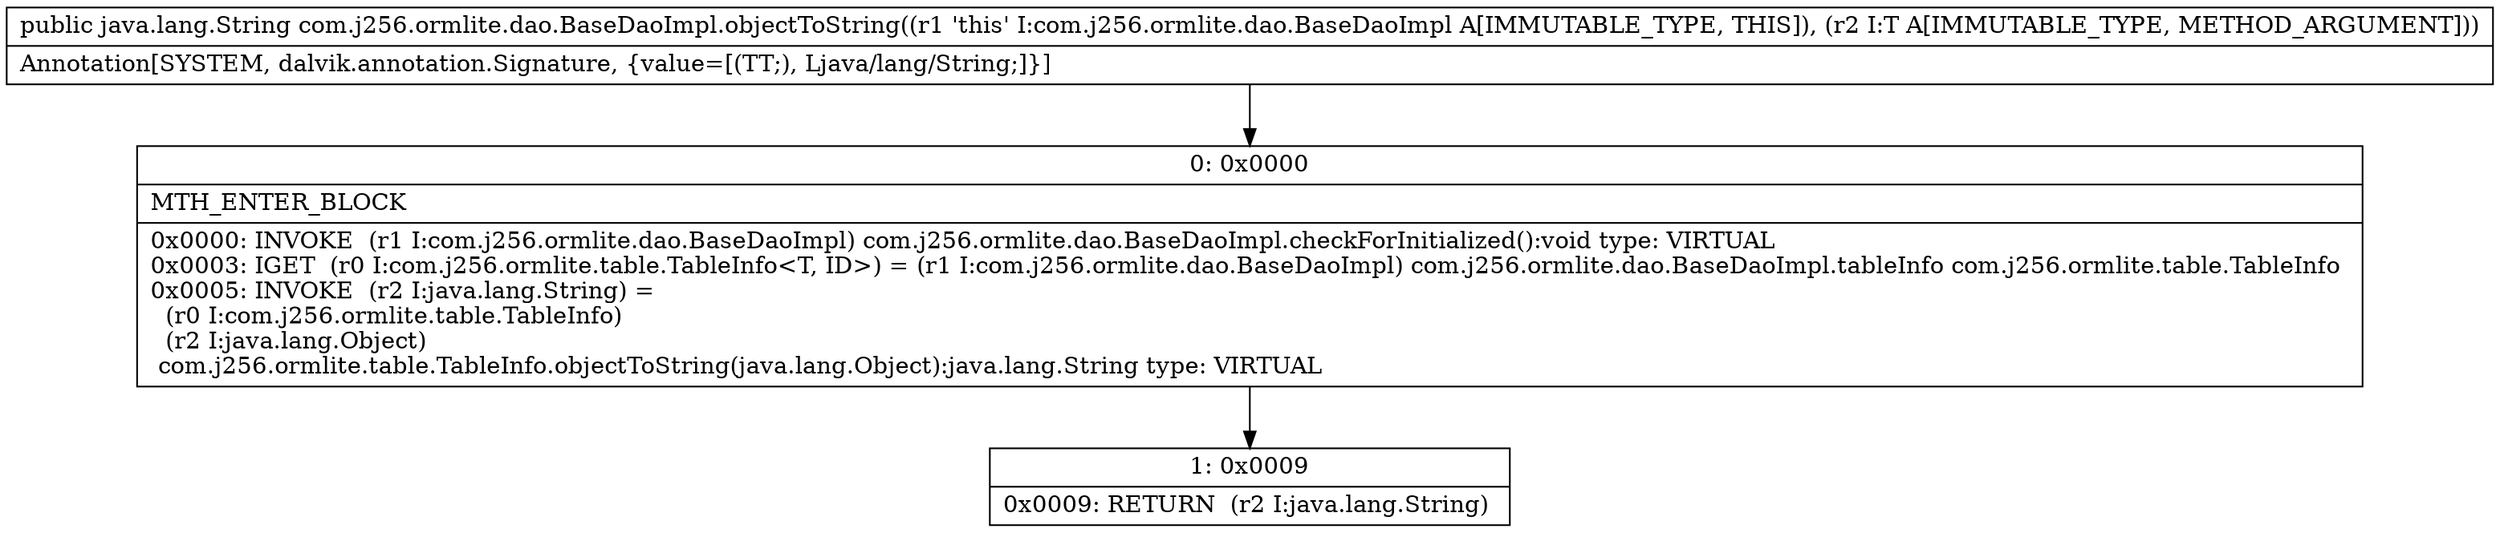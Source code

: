 digraph "CFG forcom.j256.ormlite.dao.BaseDaoImpl.objectToString(Ljava\/lang\/Object;)Ljava\/lang\/String;" {
Node_0 [shape=record,label="{0\:\ 0x0000|MTH_ENTER_BLOCK\l|0x0000: INVOKE  (r1 I:com.j256.ormlite.dao.BaseDaoImpl) com.j256.ormlite.dao.BaseDaoImpl.checkForInitialized():void type: VIRTUAL \l0x0003: IGET  (r0 I:com.j256.ormlite.table.TableInfo\<T, ID\>) = (r1 I:com.j256.ormlite.dao.BaseDaoImpl) com.j256.ormlite.dao.BaseDaoImpl.tableInfo com.j256.ormlite.table.TableInfo \l0x0005: INVOKE  (r2 I:java.lang.String) = \l  (r0 I:com.j256.ormlite.table.TableInfo)\l  (r2 I:java.lang.Object)\l com.j256.ormlite.table.TableInfo.objectToString(java.lang.Object):java.lang.String type: VIRTUAL \l}"];
Node_1 [shape=record,label="{1\:\ 0x0009|0x0009: RETURN  (r2 I:java.lang.String) \l}"];
MethodNode[shape=record,label="{public java.lang.String com.j256.ormlite.dao.BaseDaoImpl.objectToString((r1 'this' I:com.j256.ormlite.dao.BaseDaoImpl A[IMMUTABLE_TYPE, THIS]), (r2 I:T A[IMMUTABLE_TYPE, METHOD_ARGUMENT]))  | Annotation[SYSTEM, dalvik.annotation.Signature, \{value=[(TT;), Ljava\/lang\/String;]\}]\l}"];
MethodNode -> Node_0;
Node_0 -> Node_1;
}

